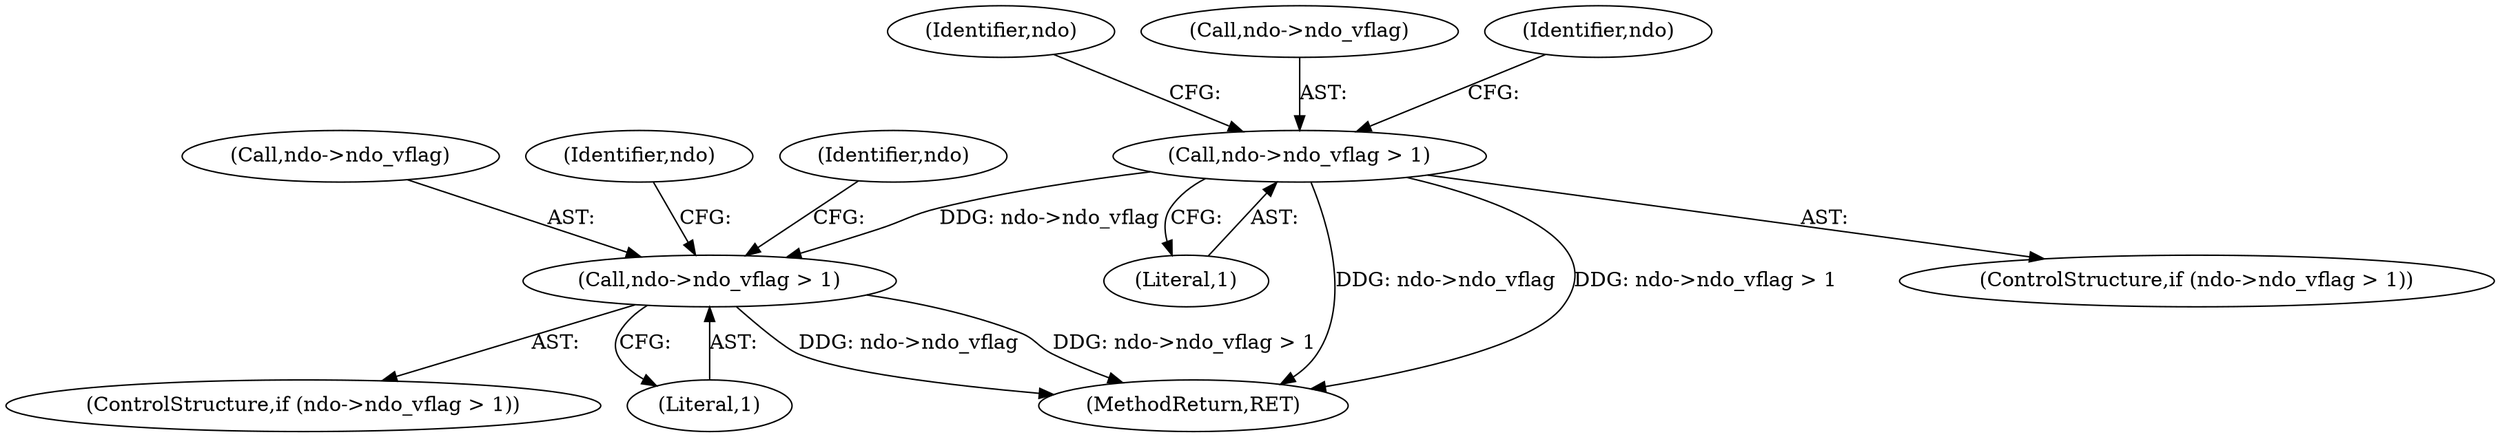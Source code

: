 digraph "0_tcpdump_d7505276842e85bfd067fa21cdb32b8a2dc3c5e4_2@pointer" {
"1000279" [label="(Call,ndo->ndo_vflag > 1)"];
"1000429" [label="(Call,ndo->ndo_vflag > 1)"];
"1000283" [label="(Literal,1)"];
"1000286" [label="(Identifier,ndo)"];
"1000430" [label="(Call,ndo->ndo_vflag)"];
"1000428" [label="(ControlStructure,if (ndo->ndo_vflag > 1))"];
"1000433" [label="(Literal,1)"];
"1000575" [label="(MethodReturn,RET)"];
"1000280" [label="(Call,ndo->ndo_vflag)"];
"1000278" [label="(ControlStructure,if (ndo->ndo_vflag > 1))"];
"1000279" [label="(Call,ndo->ndo_vflag > 1)"];
"1000429" [label="(Call,ndo->ndo_vflag > 1)"];
"1000291" [label="(Identifier,ndo)"];
"1000441" [label="(Identifier,ndo)"];
"1000436" [label="(Identifier,ndo)"];
"1000279" -> "1000278"  [label="AST: "];
"1000279" -> "1000283"  [label="CFG: "];
"1000280" -> "1000279"  [label="AST: "];
"1000283" -> "1000279"  [label="AST: "];
"1000286" -> "1000279"  [label="CFG: "];
"1000291" -> "1000279"  [label="CFG: "];
"1000279" -> "1000575"  [label="DDG: ndo->ndo_vflag"];
"1000279" -> "1000575"  [label="DDG: ndo->ndo_vflag > 1"];
"1000279" -> "1000429"  [label="DDG: ndo->ndo_vflag"];
"1000429" -> "1000428"  [label="AST: "];
"1000429" -> "1000433"  [label="CFG: "];
"1000430" -> "1000429"  [label="AST: "];
"1000433" -> "1000429"  [label="AST: "];
"1000436" -> "1000429"  [label="CFG: "];
"1000441" -> "1000429"  [label="CFG: "];
"1000429" -> "1000575"  [label="DDG: ndo->ndo_vflag"];
"1000429" -> "1000575"  [label="DDG: ndo->ndo_vflag > 1"];
}

